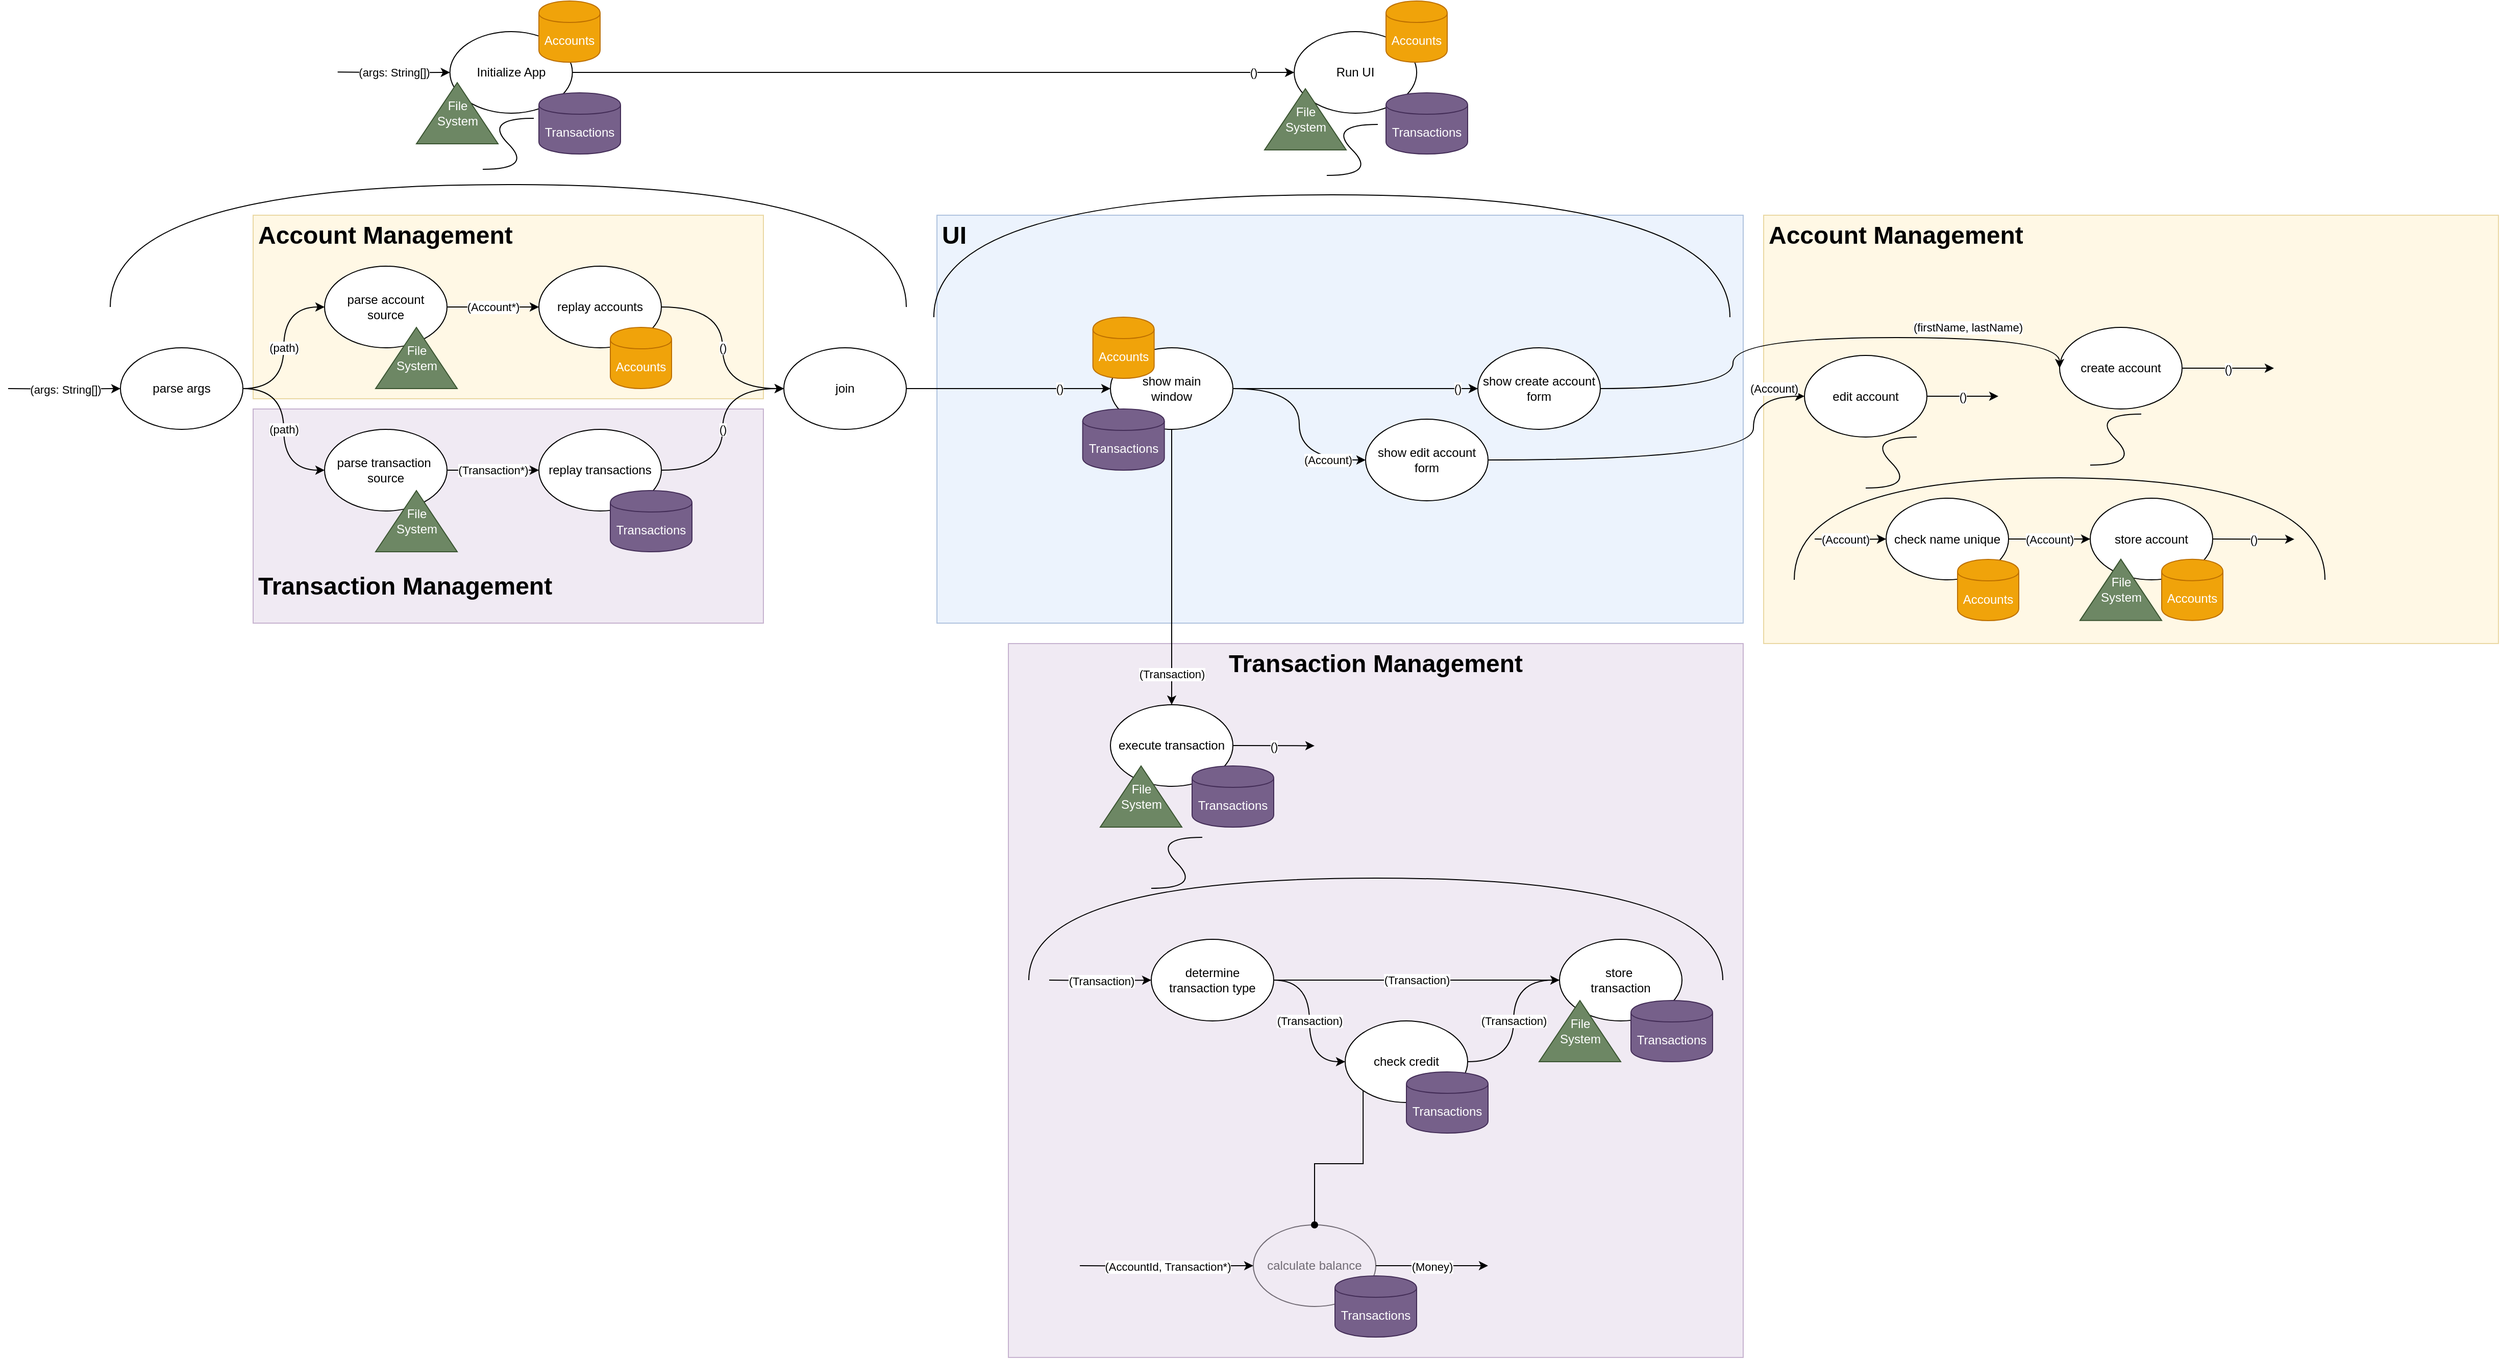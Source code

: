 <mxfile version="12.6.5" type="device"><diagram id="UuFMKqOc_4GAJXFM7MN-" name="Page-1"><mxGraphModel dx="2005" dy="1839" grid="1" gridSize="10" guides="1" tooltips="1" connect="1" arrows="1" fold="1" page="1" pageScale="1" pageWidth="827" pageHeight="1169" math="0" shadow="0"><root><mxCell id="0"/><mxCell id="1" parent="0"/><mxCell id="9YYySCrU0qCCxlODrMaQ-3" value="calculate balance" style="ellipse;whiteSpace=wrap;html=1;" parent="1" vertex="1"><mxGeometry x="1140" y="100.0" width="120" height="80" as="geometry"/></mxCell><mxCell id="9YYySCrU0qCCxlODrMaQ-2" value="&lt;h1&gt;Account Management&lt;/h1&gt;" style="text;html=1;strokeColor=#d6b656;fillColor=#fff2cc;spacing=5;spacingTop=-20;whiteSpace=wrap;overflow=hidden;rounded=0;shadow=0;comic=0;opacity=50;" parent="1" vertex="1"><mxGeometry x="160" y="-890" width="500" height="180" as="geometry"/></mxCell><mxCell id="9YYySCrU0qCCxlODrMaQ-1" value="&lt;h1&gt;Transaction Management&lt;/h1&gt;" style="text;html=1;strokeColor=#9673a6;fillColor=#e1d5e7;spacing=5;spacingTop=-20;whiteSpace=wrap;overflow=hidden;rounded=0;shadow=0;comic=0;opacity=50;labelPosition=center;verticalLabelPosition=middle;align=left;verticalAlign=bottom;" parent="1" vertex="1"><mxGeometry x="160" y="-700" width="500" height="210" as="geometry"/></mxCell><mxCell id="pogjdgx8DvleWzKwPH56-266" value="&lt;h1&gt;Transaction Management&lt;/h1&gt;" style="text;html=1;strokeColor=#9673a6;fillColor=#e1d5e7;spacing=5;spacingTop=-20;whiteSpace=wrap;overflow=hidden;rounded=0;shadow=0;comic=0;opacity=50;align=center;" parent="1" vertex="1"><mxGeometry x="900" y="-470" width="720" height="700" as="geometry"/></mxCell><mxCell id="pogjdgx8DvleWzKwPH56-265" value="&lt;h1&gt;Account Management&lt;/h1&gt;" style="text;html=1;strokeColor=#d6b656;fillColor=#fff2cc;spacing=5;spacingTop=-20;whiteSpace=wrap;overflow=hidden;rounded=0;shadow=0;comic=0;opacity=50;" parent="1" vertex="1"><mxGeometry x="1640" y="-890" width="720" height="420" as="geometry"/></mxCell><mxCell id="pogjdgx8DvleWzKwPH56-264" value="&lt;h1&gt;UI&lt;/h1&gt;" style="text;html=1;strokeColor=#6c8ebf;fillColor=#dae8fc;spacing=5;spacingTop=-20;whiteSpace=wrap;overflow=hidden;rounded=0;shadow=0;comic=0;opacity=50;" parent="1" vertex="1"><mxGeometry x="830" y="-890" width="790" height="400" as="geometry"/></mxCell><mxCell id="pogjdgx8DvleWzKwPH56-162" value="(path)" style="edgeStyle=orthogonalEdgeStyle;rounded=0;orthogonalLoop=1;jettySize=auto;html=1;exitX=1;exitY=0.5;exitDx=0;exitDy=0;entryX=0;entryY=0.5;entryDx=0;entryDy=0;curved=1;" parent="1" source="pogjdgx8DvleWzKwPH56-160" target="pogjdgx8DvleWzKwPH56-161" edge="1"><mxGeometry relative="1" as="geometry"/></mxCell><mxCell id="pogjdgx8DvleWzKwPH56-190" value="(path)" style="rounded=0;orthogonalLoop=1;jettySize=auto;html=1;exitX=1;exitY=0.5;exitDx=0;exitDy=0;entryX=0;entryY=0.5;entryDx=0;entryDy=0;edgeStyle=orthogonalEdgeStyle;curved=1;" parent="1" source="pogjdgx8DvleWzKwPH56-160" target="pogjdgx8DvleWzKwPH56-184" edge="1"><mxGeometry relative="1" as="geometry"/></mxCell><mxCell id="5hWUyBgqe_EHL4iFyYyn-9" value="(args: String[])" style="edgeStyle=orthogonalEdgeStyle;rounded=0;orthogonalLoop=1;jettySize=auto;html=1;entryX=0;entryY=0.5;entryDx=0;entryDy=0;" edge="1" parent="1" target="pogjdgx8DvleWzKwPH56-160"><mxGeometry relative="1" as="geometry"><mxPoint x="-80" y="-720" as="sourcePoint"/></mxGeometry></mxCell><mxCell id="pogjdgx8DvleWzKwPH56-160" value="parse args" style="ellipse;whiteSpace=wrap;html=1;" parent="1" vertex="1"><mxGeometry x="30" y="-760" width="120" height="80" as="geometry"/></mxCell><mxCell id="pogjdgx8DvleWzKwPH56-164" value="(Account*)" style="edgeStyle=orthogonalEdgeStyle;rounded=0;orthogonalLoop=1;jettySize=auto;html=1;exitX=1;exitY=0.5;exitDx=0;exitDy=0;entryX=0;entryY=0.5;entryDx=0;entryDy=0;" parent="1" source="pogjdgx8DvleWzKwPH56-161" target="pogjdgx8DvleWzKwPH56-165" edge="1"><mxGeometry relative="1" as="geometry"><mxPoint x="270" y="-800" as="targetPoint"/></mxGeometry></mxCell><mxCell id="pogjdgx8DvleWzKwPH56-161" value="parse account &lt;br&gt;source" style="ellipse;whiteSpace=wrap;html=1;" parent="1" vertex="1"><mxGeometry x="230" y="-840" width="120" height="80" as="geometry"/></mxCell><mxCell id="pogjdgx8DvleWzKwPH56-221" value="()" style="edgeStyle=orthogonalEdgeStyle;curved=1;rounded=0;orthogonalLoop=1;jettySize=auto;html=1;exitX=1;exitY=0.5;exitDx=0;exitDy=0;entryX=0;entryY=0.5;entryDx=0;entryDy=0;" parent="1" source="pogjdgx8DvleWzKwPH56-165" target="pogjdgx8DvleWzKwPH56-258" edge="1"><mxGeometry relative="1" as="geometry"/></mxCell><mxCell id="pogjdgx8DvleWzKwPH56-165" value="replay accounts" style="ellipse;whiteSpace=wrap;html=1;" parent="1" vertex="1"><mxGeometry x="440" y="-840" width="120" height="80" as="geometry"/></mxCell><mxCell id="pogjdgx8DvleWzKwPH56-171" value="File &lt;br&gt;System" style="verticalLabelPosition=middle;verticalAlign=middle;html=1;shape=mxgraph.basic.acute_triangle;dx=0.5;rounded=0;shadow=0;comic=0;horizontal=1;labelPosition=center;align=center;fillColor=#6d8764;strokeColor=#3A5431;fontColor=#ffffff;" parent="1" vertex="1"><mxGeometry x="280" y="-780" width="80" height="60" as="geometry"/></mxCell><mxCell id="pogjdgx8DvleWzKwPH56-196" value="()" style="edgeStyle=orthogonalEdgeStyle;curved=1;rounded=0;orthogonalLoop=1;jettySize=auto;html=1;exitX=1;exitY=0.5;exitDx=0;exitDy=0;" parent="1" source="pogjdgx8DvleWzKwPH56-173" edge="1"><mxGeometry relative="1" as="geometry"><mxPoint x="2140" y="-740" as="targetPoint"/></mxGeometry></mxCell><mxCell id="pogjdgx8DvleWzKwPH56-173" value="create account" style="ellipse;whiteSpace=wrap;html=1;" parent="1" vertex="1"><mxGeometry x="1930" y="-780" width="120" height="80" as="geometry"/></mxCell><mxCell id="pogjdgx8DvleWzKwPH56-178" value="Accounts" style="shape=cylinder;whiteSpace=wrap;html=1;boundedLbl=1;backgroundOutline=1;rounded=0;shadow=0;comic=0;fillColor=#f0a30a;strokeColor=#BD7000;fontColor=#ffffff;" parent="1" vertex="1"><mxGeometry x="510" y="-780" width="60" height="60" as="geometry"/></mxCell><mxCell id="pogjdgx8DvleWzKwPH56-198" value="()" style="edgeStyle=orthogonalEdgeStyle;curved=1;rounded=0;orthogonalLoop=1;jettySize=auto;html=1;exitX=1;exitY=0.5;exitDx=0;exitDy=0;" parent="1" source="pogjdgx8DvleWzKwPH56-179" edge="1"><mxGeometry relative="1" as="geometry"><mxPoint x="1870" y="-712.5" as="targetPoint"/></mxGeometry></mxCell><mxCell id="pogjdgx8DvleWzKwPH56-179" value="edit account" style="ellipse;whiteSpace=wrap;html=1;" parent="1" vertex="1"><mxGeometry x="1680" y="-752.5" width="120" height="80" as="geometry"/></mxCell><mxCell id="pogjdgx8DvleWzKwPH56-181" value="(Account)" style="edgeStyle=orthogonalEdgeStyle;rounded=0;orthogonalLoop=1;jettySize=auto;html=1;entryX=0;entryY=0.5;entryDx=0;entryDy=0;exitX=1;exitY=0.5;exitDx=0;exitDy=0;curved=1;" parent="1" source="pogjdgx8DvleWzKwPH56-216" target="pogjdgx8DvleWzKwPH56-179" edge="1"><mxGeometry x="0.839" y="8" relative="1" as="geometry"><mxPoint x="1490" y="-966.34" as="sourcePoint"/><mxPoint x="1630" y="-926.34" as="targetPoint"/><mxPoint as="offset"/><Array as="points"><mxPoint x="1630" y="-650"/><mxPoint x="1630" y="-712"/></Array></mxGeometry></mxCell><mxCell id="pogjdgx8DvleWzKwPH56-183" value="(Transaction*)" style="edgeStyle=orthogonalEdgeStyle;rounded=0;orthogonalLoop=1;jettySize=auto;html=1;exitX=1;exitY=0.5;exitDx=0;exitDy=0;entryX=0;entryY=0.5;entryDx=0;entryDy=0;" parent="1" source="pogjdgx8DvleWzKwPH56-184" target="pogjdgx8DvleWzKwPH56-187" edge="1"><mxGeometry relative="1" as="geometry"><mxPoint x="270" y="-640" as="targetPoint"/></mxGeometry></mxCell><mxCell id="pogjdgx8DvleWzKwPH56-184" value="parse transaction&amp;nbsp;&lt;br&gt;source" style="ellipse;whiteSpace=wrap;html=1;" parent="1" vertex="1"><mxGeometry x="230" y="-680" width="120" height="80" as="geometry"/></mxCell><mxCell id="pogjdgx8DvleWzKwPH56-222" value="()" style="edgeStyle=orthogonalEdgeStyle;curved=1;rounded=0;orthogonalLoop=1;jettySize=auto;html=1;exitX=1;exitY=0.5;exitDx=0;exitDy=0;entryX=0;entryY=0.5;entryDx=0;entryDy=0;" parent="1" source="pogjdgx8DvleWzKwPH56-187" target="pogjdgx8DvleWzKwPH56-258" edge="1"><mxGeometry relative="1" as="geometry"/></mxCell><mxCell id="pogjdgx8DvleWzKwPH56-187" value="replay transactions" style="ellipse;whiteSpace=wrap;html=1;" parent="1" vertex="1"><mxGeometry x="440" y="-680" width="120" height="80" as="geometry"/></mxCell><mxCell id="pogjdgx8DvleWzKwPH56-215" value="()" style="edgeStyle=orthogonalEdgeStyle;curved=1;rounded=0;orthogonalLoop=1;jettySize=auto;html=1;entryX=0;entryY=0.5;entryDx=0;entryDy=0;exitX=1;exitY=0.5;exitDx=0;exitDy=0;" parent="1" source="pogjdgx8DvleWzKwPH56-218" target="pogjdgx8DvleWzKwPH56-214" edge="1"><mxGeometry x="0.831" relative="1" as="geometry"><mxPoint x="1080" y="-1120" as="sourcePoint"/><mxPoint as="offset"/></mxGeometry></mxCell><mxCell id="pogjdgx8DvleWzKwPH56-188" value="File &lt;br&gt;System" style="verticalLabelPosition=middle;verticalAlign=middle;html=1;shape=mxgraph.basic.acute_triangle;dx=0.5;rounded=0;shadow=0;comic=0;horizontal=1;labelPosition=center;align=center;fillColor=#6d8764;strokeColor=#3A5431;fontColor=#ffffff;" parent="1" vertex="1"><mxGeometry x="280" y="-620" width="80" height="60" as="geometry"/></mxCell><mxCell id="pogjdgx8DvleWzKwPH56-189" value="Transactions" style="shape=cylinder;whiteSpace=wrap;html=1;boundedLbl=1;backgroundOutline=1;rounded=0;shadow=0;comic=0;fillColor=#76608a;strokeColor=#432D57;fontColor=#ffffff;" parent="1" vertex="1"><mxGeometry x="510" y="-620" width="80" height="60" as="geometry"/></mxCell><mxCell id="pogjdgx8DvleWzKwPH56-275" value="(firstName, lastName)" style="edgeStyle=orthogonalEdgeStyle;curved=1;rounded=0;orthogonalLoop=1;jettySize=auto;html=1;exitX=1;exitY=0.5;exitDx=0;exitDy=0;entryX=0;entryY=0.5;entryDx=0;entryDy=0;endArrow=classic;endFill=1;" parent="1" source="pogjdgx8DvleWzKwPH56-214" target="pogjdgx8DvleWzKwPH56-173" edge="1"><mxGeometry x="0.547" y="10" relative="1" as="geometry"><Array as="points"><mxPoint x="1610" y="-720"/><mxPoint x="1610" y="-770"/><mxPoint x="1930" y="-770"/></Array><mxPoint as="offset"/></mxGeometry></mxCell><mxCell id="pogjdgx8DvleWzKwPH56-214" value="show create account form" style="ellipse;whiteSpace=wrap;html=1;" parent="1" vertex="1"><mxGeometry x="1360" y="-760" width="120" height="80" as="geometry"/></mxCell><mxCell id="pogjdgx8DvleWzKwPH56-216" value="show edit account form" style="ellipse;whiteSpace=wrap;html=1;" parent="1" vertex="1"><mxGeometry x="1250" y="-690" width="120" height="80" as="geometry"/></mxCell><mxCell id="pogjdgx8DvleWzKwPH56-217" value="(Account)" style="edgeStyle=orthogonalEdgeStyle;curved=1;rounded=0;orthogonalLoop=1;jettySize=auto;html=1;entryX=0;entryY=0.5;entryDx=0;entryDy=0;exitX=1;exitY=0.5;exitDx=0;exitDy=0;" parent="1" source="pogjdgx8DvleWzKwPH56-218" target="pogjdgx8DvleWzKwPH56-216" edge="1"><mxGeometry x="0.632" relative="1" as="geometry"><mxPoint x="1080" y="-960" as="sourcePoint"/><mxPoint x="1140.0" y="-970" as="targetPoint"/><mxPoint as="offset"/></mxGeometry></mxCell><mxCell id="pogjdgx8DvleWzKwPH56-218" value="show main &lt;br&gt;window" style="ellipse;whiteSpace=wrap;html=1;" parent="1" vertex="1"><mxGeometry x="1000" y="-760" width="120" height="80" as="geometry"/></mxCell><mxCell id="pogjdgx8DvleWzKwPH56-226" value="(Transaction)" style="edgeStyle=orthogonalEdgeStyle;curved=1;rounded=0;orthogonalLoop=1;jettySize=auto;html=1;exitX=0.5;exitY=1;exitDx=0;exitDy=0;entryX=0.5;entryY=0;entryDx=0;entryDy=0;" parent="1" source="pogjdgx8DvleWzKwPH56-218" target="pogjdgx8DvleWzKwPH56-225" edge="1"><mxGeometry x="0.778" relative="1" as="geometry"><mxPoint as="offset"/><mxPoint x="1120" y="-600" as="sourcePoint"/></mxGeometry></mxCell><mxCell id="pogjdgx8DvleWzKwPH56-257" value="()" style="edgeStyle=orthogonalEdgeStyle;curved=1;rounded=0;orthogonalLoop=1;jettySize=auto;html=1;exitX=1;exitY=0.5;exitDx=0;exitDy=0;endArrow=classic;endFill=1;" parent="1" source="pogjdgx8DvleWzKwPH56-225" edge="1"><mxGeometry relative="1" as="geometry"><mxPoint x="1200" y="-369.759" as="targetPoint"/></mxGeometry></mxCell><mxCell id="pogjdgx8DvleWzKwPH56-225" value="execute transaction" style="ellipse;whiteSpace=wrap;html=1;" parent="1" vertex="1"><mxGeometry x="1000" y="-410" width="120" height="80" as="geometry"/></mxCell><mxCell id="pogjdgx8DvleWzKwPH56-227" value="Accounts" style="shape=cylinder;whiteSpace=wrap;html=1;boundedLbl=1;backgroundOutline=1;rounded=0;shadow=0;comic=0;fillColor=#f0a30a;strokeColor=#BD7000;fontColor=#ffffff;" parent="1" vertex="1"><mxGeometry x="982.83" y="-790" width="60" height="60" as="geometry"/></mxCell><mxCell id="pogjdgx8DvleWzKwPH56-231" value="(Transaction)" style="edgeStyle=orthogonalEdgeStyle;rounded=0;orthogonalLoop=1;jettySize=auto;html=1;entryX=0;entryY=0.5;entryDx=0;entryDy=0;exitX=1;exitY=0.5;exitDx=0;exitDy=0;curved=1;" parent="1" source="pogjdgx8DvleWzKwPH56-233" target="pogjdgx8DvleWzKwPH56-243" edge="1"><mxGeometry relative="1" as="geometry"><mxPoint x="1480" y="-140.42" as="sourcePoint"/><mxPoint x="1320.0" y="-140" as="targetPoint"/><mxPoint as="offset"/></mxGeometry></mxCell><mxCell id="pogjdgx8DvleWzKwPH56-248" value="(Transaction)" style="edgeStyle=orthogonalEdgeStyle;curved=1;rounded=0;orthogonalLoop=1;jettySize=auto;html=1;exitX=1;exitY=0.5;exitDx=0;exitDy=0;entryX=0;entryY=0.5;entryDx=0;entryDy=0;endArrow=none;endFill=0;" parent="1" source="pogjdgx8DvleWzKwPH56-233" target="pogjdgx8DvleWzKwPH56-236" edge="1"><mxGeometry relative="1" as="geometry"/></mxCell><mxCell id="pogjdgx8DvleWzKwPH56-233" value="determine &lt;br&gt;transaction type" style="ellipse;whiteSpace=wrap;html=1;" parent="1" vertex="1"><mxGeometry x="1040" y="-180" width="120" height="80" as="geometry"/></mxCell><mxCell id="pogjdgx8DvleWzKwPH56-192" value="File &lt;br&gt;System" style="verticalLabelPosition=middle;verticalAlign=middle;html=1;shape=mxgraph.basic.acute_triangle;dx=0.5;rounded=0;shadow=0;comic=0;horizontal=1;labelPosition=center;align=center;fillColor=#6d8764;strokeColor=#3A5431;fontColor=#ffffff;" parent="1" vertex="1"><mxGeometry x="990" y="-350" width="80" height="60" as="geometry"/></mxCell><mxCell id="pogjdgx8DvleWzKwPH56-195" value="Transactions" style="shape=cylinder;whiteSpace=wrap;html=1;boundedLbl=1;backgroundOutline=1;rounded=0;shadow=0;comic=0;fillColor=#76608a;strokeColor=#432D57;fontColor=#ffffff;" parent="1" vertex="1"><mxGeometry x="1080" y="-350" width="80" height="60" as="geometry"/></mxCell><mxCell id="pogjdgx8DvleWzKwPH56-236" value="store&amp;nbsp;&lt;br&gt;transaction" style="ellipse;whiteSpace=wrap;html=1;" parent="1" vertex="1"><mxGeometry x="1440" y="-180.0" width="120" height="80" as="geometry"/></mxCell><mxCell id="pogjdgx8DvleWzKwPH56-213" value="Transactions" style="shape=cylinder;whiteSpace=wrap;html=1;boundedLbl=1;backgroundOutline=1;rounded=0;shadow=0;comic=0;fillColor=#76608a;strokeColor=#432D57;fontColor=#ffffff;" parent="1" vertex="1"><mxGeometry x="1510" y="-120.0" width="80" height="60" as="geometry"/></mxCell><mxCell id="pogjdgx8DvleWzKwPH56-211" value="File &lt;br&gt;System" style="verticalLabelPosition=middle;verticalAlign=middle;html=1;shape=mxgraph.basic.acute_triangle;dx=0.5;rounded=0;shadow=0;comic=0;horizontal=1;labelPosition=center;align=center;fillColor=#6d8764;strokeColor=#3A5431;fontColor=#ffffff;" parent="1" vertex="1"><mxGeometry x="1420" y="-120.0" width="80" height="60" as="geometry"/></mxCell><mxCell id="pogjdgx8DvleWzKwPH56-239" value="" style="curved=1;endArrow=none;html=1;endFill=0;" parent="1" edge="1"><mxGeometry width="50" height="50" relative="1" as="geometry"><mxPoint x="1040" y="-230" as="sourcePoint"/><mxPoint x="1090" y="-280" as="targetPoint"/><Array as="points"><mxPoint x="1090" y="-230"/><mxPoint x="1040" y="-280"/></Array></mxGeometry></mxCell><mxCell id="pogjdgx8DvleWzKwPH56-240" value="" style="endArrow=none;html=1;edgeStyle=orthogonalEdgeStyle;curved=1;" parent="1" edge="1"><mxGeometry width="50" height="50" relative="1" as="geometry"><mxPoint x="920" y="-140" as="sourcePoint"/><mxPoint x="1600" y="-140" as="targetPoint"/><Array as="points"><mxPoint x="920" y="-240"/><mxPoint x="1600" y="-240"/></Array></mxGeometry></mxCell><mxCell id="pogjdgx8DvleWzKwPH56-242" value="(Transaction)" style="edgeStyle=orthogonalEdgeStyle;curved=1;rounded=0;orthogonalLoop=1;jettySize=auto;html=1;exitX=1;exitY=0.5;exitDx=0;exitDy=0;entryX=0;entryY=0.5;entryDx=0;entryDy=0;" parent="1" source="pogjdgx8DvleWzKwPH56-243" target="pogjdgx8DvleWzKwPH56-236" edge="1"><mxGeometry relative="1" as="geometry"><mxPoint x="1560.0" y="40" as="targetPoint"/><mxPoint as="offset"/></mxGeometry></mxCell><mxCell id="9YYySCrU0qCCxlODrMaQ-7" style="edgeStyle=orthogonalEdgeStyle;rounded=0;orthogonalLoop=1;jettySize=auto;html=1;exitX=0;exitY=1;exitDx=0;exitDy=0;entryX=0.5;entryY=0;entryDx=0;entryDy=0;endArrow=oval;endFill=1;" parent="1" source="pogjdgx8DvleWzKwPH56-243" target="9YYySCrU0qCCxlODrMaQ-3" edge="1"><mxGeometry relative="1" as="geometry"/></mxCell><mxCell id="pogjdgx8DvleWzKwPH56-243" value="check credit" style="ellipse;whiteSpace=wrap;html=1;" parent="1" vertex="1"><mxGeometry x="1230" y="-100.0" width="120" height="80" as="geometry"/></mxCell><mxCell id="pogjdgx8DvleWzKwPH56-245" value="Transactions" style="shape=cylinder;whiteSpace=wrap;html=1;boundedLbl=1;backgroundOutline=1;rounded=0;shadow=0;comic=0;fillColor=#76608a;strokeColor=#432D57;fontColor=#ffffff;" parent="1" vertex="1"><mxGeometry x="1290" y="-50.0" width="80" height="60" as="geometry"/></mxCell><mxCell id="pogjdgx8DvleWzKwPH56-247" value="(Transaction)" style="edgeStyle=orthogonalEdgeStyle;rounded=0;orthogonalLoop=1;jettySize=auto;html=1;entryX=0;entryY=0.5;entryDx=0;entryDy=0;curved=1;" parent="1" target="pogjdgx8DvleWzKwPH56-233" edge="1"><mxGeometry relative="1" as="geometry"><mxPoint x="940" y="-140" as="sourcePoint"/><mxPoint x="1010.0" y="-260" as="targetPoint"/><mxPoint as="offset"/></mxGeometry></mxCell><mxCell id="pogjdgx8DvleWzKwPH56-255" value="(Account)" style="edgeStyle=orthogonalEdgeStyle;curved=1;rounded=0;orthogonalLoop=1;jettySize=auto;html=1;exitX=1;exitY=0.5;exitDx=0;exitDy=0;entryX=0;entryY=0.5;entryDx=0;entryDy=0;endArrow=classic;endFill=1;" parent="1" source="pogjdgx8DvleWzKwPH56-250" target="pogjdgx8DvleWzKwPH56-253" edge="1"><mxGeometry relative="1" as="geometry"/></mxCell><mxCell id="pogjdgx8DvleWzKwPH56-250" value="check name unique" style="ellipse;whiteSpace=wrap;html=1;" parent="1" vertex="1"><mxGeometry x="1760" y="-612.5" width="120" height="80" as="geometry"/></mxCell><mxCell id="pogjdgx8DvleWzKwPH56-251" value="Accounts" style="shape=cylinder;whiteSpace=wrap;html=1;boundedLbl=1;backgroundOutline=1;rounded=0;shadow=0;comic=0;fillColor=#f0a30a;strokeColor=#BD7000;fontColor=#ffffff;" parent="1" vertex="1"><mxGeometry x="1830" y="-552.5" width="60" height="60" as="geometry"/></mxCell><mxCell id="pogjdgx8DvleWzKwPH56-256" value="()" style="edgeStyle=orthogonalEdgeStyle;curved=1;rounded=0;orthogonalLoop=1;jettySize=auto;html=1;exitX=1;exitY=0.5;exitDx=0;exitDy=0;endArrow=classic;endFill=1;" parent="1" source="pogjdgx8DvleWzKwPH56-253" edge="1"><mxGeometry relative="1" as="geometry"><mxPoint x="2160" y="-572.259" as="targetPoint"/></mxGeometry></mxCell><mxCell id="pogjdgx8DvleWzKwPH56-253" value="store account" style="ellipse;whiteSpace=wrap;html=1;" parent="1" vertex="1"><mxGeometry x="1960" y="-612.5" width="120" height="80" as="geometry"/></mxCell><mxCell id="pogjdgx8DvleWzKwPH56-175" value="File &lt;br&gt;System" style="verticalLabelPosition=middle;verticalAlign=middle;html=1;shape=mxgraph.basic.acute_triangle;dx=0.5;rounded=0;shadow=0;comic=0;horizontal=1;labelPosition=center;align=center;fillColor=#6d8764;strokeColor=#3A5431;fontColor=#ffffff;" parent="1" vertex="1"><mxGeometry x="1950" y="-552.67" width="80" height="60" as="geometry"/></mxCell><mxCell id="pogjdgx8DvleWzKwPH56-177" value="Accounts" style="shape=cylinder;whiteSpace=wrap;html=1;boundedLbl=1;backgroundOutline=1;rounded=0;shadow=0;comic=0;fillColor=#f0a30a;strokeColor=#BD7000;fontColor=#ffffff;" parent="1" vertex="1"><mxGeometry x="2030" y="-552.67" width="60" height="60" as="geometry"/></mxCell><mxCell id="pogjdgx8DvleWzKwPH56-259" value="()" style="edgeStyle=orthogonalEdgeStyle;curved=1;rounded=0;orthogonalLoop=1;jettySize=auto;html=1;exitX=1;exitY=0.5;exitDx=0;exitDy=0;entryX=0;entryY=0.5;entryDx=0;entryDy=0;endArrow=classic;endFill=1;" parent="1" source="pogjdgx8DvleWzKwPH56-258" target="pogjdgx8DvleWzKwPH56-218" edge="1"><mxGeometry x="0.5" relative="1" as="geometry"><mxPoint as="offset"/></mxGeometry></mxCell><mxCell id="pogjdgx8DvleWzKwPH56-258" value="join" style="ellipse;whiteSpace=wrap;html=1;" parent="1" vertex="1"><mxGeometry x="680" y="-760" width="120" height="80" as="geometry"/></mxCell><mxCell id="pogjdgx8DvleWzKwPH56-260" value="Transactions" style="shape=cylinder;whiteSpace=wrap;html=1;boundedLbl=1;backgroundOutline=1;rounded=0;shadow=0;comic=0;fillColor=#76608a;strokeColor=#432D57;fontColor=#ffffff;" parent="1" vertex="1"><mxGeometry x="972.83" y="-700" width="80" height="60" as="geometry"/></mxCell><mxCell id="pogjdgx8DvleWzKwPH56-271" value="" style="endArrow=none;html=1;edgeStyle=orthogonalEdgeStyle;curved=1;" parent="1" edge="1"><mxGeometry width="50" height="50" relative="1" as="geometry"><mxPoint x="1670" y="-532.5" as="sourcePoint"/><mxPoint x="2190" y="-532.5" as="targetPoint"/><Array as="points"><mxPoint x="1670" y="-532.5"/><mxPoint x="1670" y="-632.5"/><mxPoint x="2190" y="-632.5"/></Array></mxGeometry></mxCell><mxCell id="pogjdgx8DvleWzKwPH56-273" value="" style="curved=1;endArrow=none;html=1;endFill=0;" parent="1" edge="1"><mxGeometry width="50" height="50" relative="1" as="geometry"><mxPoint x="2010" y="-695" as="sourcePoint"/><mxPoint x="1960" y="-645" as="targetPoint"/><Array as="points"><mxPoint x="1960" y="-695.0"/><mxPoint x="2010" y="-645.0"/></Array></mxGeometry></mxCell><mxCell id="pogjdgx8DvleWzKwPH56-277" value="(Account)" style="edgeStyle=orthogonalEdgeStyle;curved=1;rounded=0;orthogonalLoop=1;jettySize=auto;html=1;entryX=0;entryY=0.5;entryDx=0;entryDy=0;endArrow=classic;endFill=1;" parent="1" target="pogjdgx8DvleWzKwPH56-250" edge="1"><mxGeometry x="-0.143" relative="1" as="geometry"><mxPoint x="1690" y="-572.5" as="sourcePoint"/><mxPoint x="1740.0" y="-573.36" as="targetPoint"/><mxPoint as="offset"/></mxGeometry></mxCell><mxCell id="9YYySCrU0qCCxlODrMaQ-4" value="Transactions" style="shape=cylinder;whiteSpace=wrap;html=1;boundedLbl=1;backgroundOutline=1;rounded=0;shadow=0;comic=0;fillColor=#76608a;strokeColor=#432D57;fontColor=#ffffff;" parent="1" vertex="1"><mxGeometry x="1220" y="150.0" width="80" height="60" as="geometry"/></mxCell><mxCell id="9YYySCrU0qCCxlODrMaQ-5" value="(AccountId, Transaction*)" style="edgeStyle=orthogonalEdgeStyle;rounded=0;orthogonalLoop=1;jettySize=auto;html=1;entryX=0;entryY=0.5;entryDx=0;entryDy=0;curved=1;" parent="1" target="9YYySCrU0qCCxlODrMaQ-3" edge="1"><mxGeometry relative="1" as="geometry"><mxPoint x="970" y="140" as="sourcePoint"/><mxPoint x="1130.0" y="150" as="targetPoint"/><mxPoint as="offset"/></mxGeometry></mxCell><mxCell id="9YYySCrU0qCCxlODrMaQ-6" value="(Money)" style="edgeStyle=orthogonalEdgeStyle;rounded=0;orthogonalLoop=1;jettySize=auto;html=1;curved=1;exitX=1;exitY=0.5;exitDx=0;exitDy=0;" parent="1" source="9YYySCrU0qCCxlODrMaQ-3" edge="1"><mxGeometry relative="1" as="geometry"><mxPoint x="1310" y="139.58" as="sourcePoint"/><mxPoint x="1370" y="140" as="targetPoint"/><mxPoint as="offset"/></mxGeometry></mxCell><mxCell id="5hWUyBgqe_EHL4iFyYyn-8" value="()" style="edgeStyle=orthogonalEdgeStyle;rounded=0;orthogonalLoop=1;jettySize=auto;html=1;exitX=1;exitY=0.5;exitDx=0;exitDy=0;entryX=0;entryY=0.5;entryDx=0;entryDy=0;" edge="1" parent="1" source="9YYySCrU0qCCxlODrMaQ-8" target="5hWUyBgqe_EHL4iFyYyn-4"><mxGeometry x="0.887" relative="1" as="geometry"><mxPoint as="offset"/></mxGeometry></mxCell><mxCell id="9YYySCrU0qCCxlODrMaQ-8" value="Initialize App" style="ellipse;whiteSpace=wrap;html=1;align=center;" parent="1" vertex="1"><mxGeometry x="352.83" y="-1070" width="120" height="80" as="geometry"/></mxCell><mxCell id="9YYySCrU0qCCxlODrMaQ-9" value="" style="curved=1;endArrow=none;html=1;endFill=0;" parent="1" edge="1"><mxGeometry width="50" height="50" relative="1" as="geometry"><mxPoint x="385" y="-935" as="sourcePoint"/><mxPoint x="435" y="-985" as="targetPoint"/><Array as="points"><mxPoint x="435" y="-935"/><mxPoint x="385" y="-985"/></Array></mxGeometry></mxCell><mxCell id="9YYySCrU0qCCxlODrMaQ-10" value="" style="endArrow=none;html=1;edgeStyle=orthogonalEdgeStyle;curved=1;" parent="1" edge="1"><mxGeometry width="50" height="50" relative="1" as="geometry"><mxPoint x="20" y="-800" as="sourcePoint"/><mxPoint x="800" y="-800" as="targetPoint"/><Array as="points"><mxPoint x="20" y="-920"/><mxPoint x="800" y="-920"/></Array></mxGeometry></mxCell><mxCell id="9YYySCrU0qCCxlODrMaQ-11" value="File &lt;br&gt;System" style="verticalLabelPosition=middle;verticalAlign=middle;html=1;shape=mxgraph.basic.acute_triangle;dx=0.5;rounded=0;shadow=0;comic=0;horizontal=1;labelPosition=center;align=center;fillColor=#6d8764;strokeColor=#3A5431;fontColor=#ffffff;" parent="1" vertex="1"><mxGeometry x="320" y="-1020" width="80" height="60" as="geometry"/></mxCell><mxCell id="9YYySCrU0qCCxlODrMaQ-12" value="Accounts" style="shape=cylinder;whiteSpace=wrap;html=1;boundedLbl=1;backgroundOutline=1;rounded=0;shadow=0;comic=0;fillColor=#f0a30a;strokeColor=#BD7000;fontColor=#ffffff;" parent="1" vertex="1"><mxGeometry x="440" y="-1100" width="60" height="60" as="geometry"/></mxCell><mxCell id="9YYySCrU0qCCxlODrMaQ-13" value="Transactions" style="shape=cylinder;whiteSpace=wrap;html=1;boundedLbl=1;backgroundOutline=1;rounded=0;shadow=0;comic=0;fillColor=#76608a;strokeColor=#432D57;fontColor=#ffffff;" parent="1" vertex="1"><mxGeometry x="440" y="-1010" width="80" height="60" as="geometry"/></mxCell><mxCell id="5hWUyBgqe_EHL4iFyYyn-2" value="" style="curved=1;endArrow=none;html=1;endFill=0;" edge="1" parent="1"><mxGeometry width="50" height="50" relative="1" as="geometry"><mxPoint x="1211.97" y="-929" as="sourcePoint"/><mxPoint x="1261.97" y="-979.0" as="targetPoint"/><Array as="points"><mxPoint x="1261.97" y="-929"/><mxPoint x="1211.97" y="-979"/></Array></mxGeometry></mxCell><mxCell id="5hWUyBgqe_EHL4iFyYyn-3" value="" style="endArrow=none;html=1;edgeStyle=orthogonalEdgeStyle;curved=1;" edge="1" parent="1"><mxGeometry width="50" height="50" relative="1" as="geometry"><mxPoint x="826.97" y="-790" as="sourcePoint"/><mxPoint x="1606.97" y="-790" as="targetPoint"/><Array as="points"><mxPoint x="826.97" y="-910"/><mxPoint x="1606.97" y="-910"/></Array></mxGeometry></mxCell><mxCell id="5hWUyBgqe_EHL4iFyYyn-4" value="Run UI" style="ellipse;whiteSpace=wrap;html=1;align=center;" vertex="1" parent="1"><mxGeometry x="1180.07" y="-1070" width="120" height="80" as="geometry"/></mxCell><mxCell id="5hWUyBgqe_EHL4iFyYyn-5" value="File &lt;br&gt;System" style="verticalLabelPosition=middle;verticalAlign=middle;html=1;shape=mxgraph.basic.acute_triangle;dx=0.5;rounded=0;shadow=0;comic=0;horizontal=1;labelPosition=center;align=center;fillColor=#6d8764;strokeColor=#3A5431;fontColor=#ffffff;" vertex="1" parent="1"><mxGeometry x="1151" y="-1014" width="80" height="60" as="geometry"/></mxCell><mxCell id="5hWUyBgqe_EHL4iFyYyn-6" value="Accounts" style="shape=cylinder;whiteSpace=wrap;html=1;boundedLbl=1;backgroundOutline=1;rounded=0;shadow=0;comic=0;fillColor=#f0a30a;strokeColor=#BD7000;fontColor=#ffffff;" vertex="1" parent="1"><mxGeometry x="1270" y="-1100" width="60" height="60" as="geometry"/></mxCell><mxCell id="5hWUyBgqe_EHL4iFyYyn-7" value="Transactions" style="shape=cylinder;whiteSpace=wrap;html=1;boundedLbl=1;backgroundOutline=1;rounded=0;shadow=0;comic=0;fillColor=#76608a;strokeColor=#432D57;fontColor=#ffffff;" vertex="1" parent="1"><mxGeometry x="1270" y="-1010" width="80" height="60" as="geometry"/></mxCell><mxCell id="5hWUyBgqe_EHL4iFyYyn-10" value="(args: String[])" style="edgeStyle=orthogonalEdgeStyle;rounded=0;orthogonalLoop=1;jettySize=auto;html=1;entryX=0;entryY=0.5;entryDx=0;entryDy=0;" edge="1" parent="1" target="9YYySCrU0qCCxlODrMaQ-8"><mxGeometry relative="1" as="geometry"><mxPoint x="352.83" y="-1030.34" as="targetPoint"/><mxPoint x="242.83" y="-1030.34" as="sourcePoint"/></mxGeometry></mxCell><mxCell id="5hWUyBgqe_EHL4iFyYyn-11" value="" style="curved=1;endArrow=none;html=1;endFill=0;" edge="1" parent="1"><mxGeometry width="50" height="50" relative="1" as="geometry"><mxPoint x="1790" y="-672.5" as="sourcePoint"/><mxPoint x="1740" y="-622.5" as="targetPoint"/><Array as="points"><mxPoint x="1740" y="-672.5"/><mxPoint x="1790" y="-622.5"/></Array></mxGeometry></mxCell></root></mxGraphModel></diagram></mxfile>